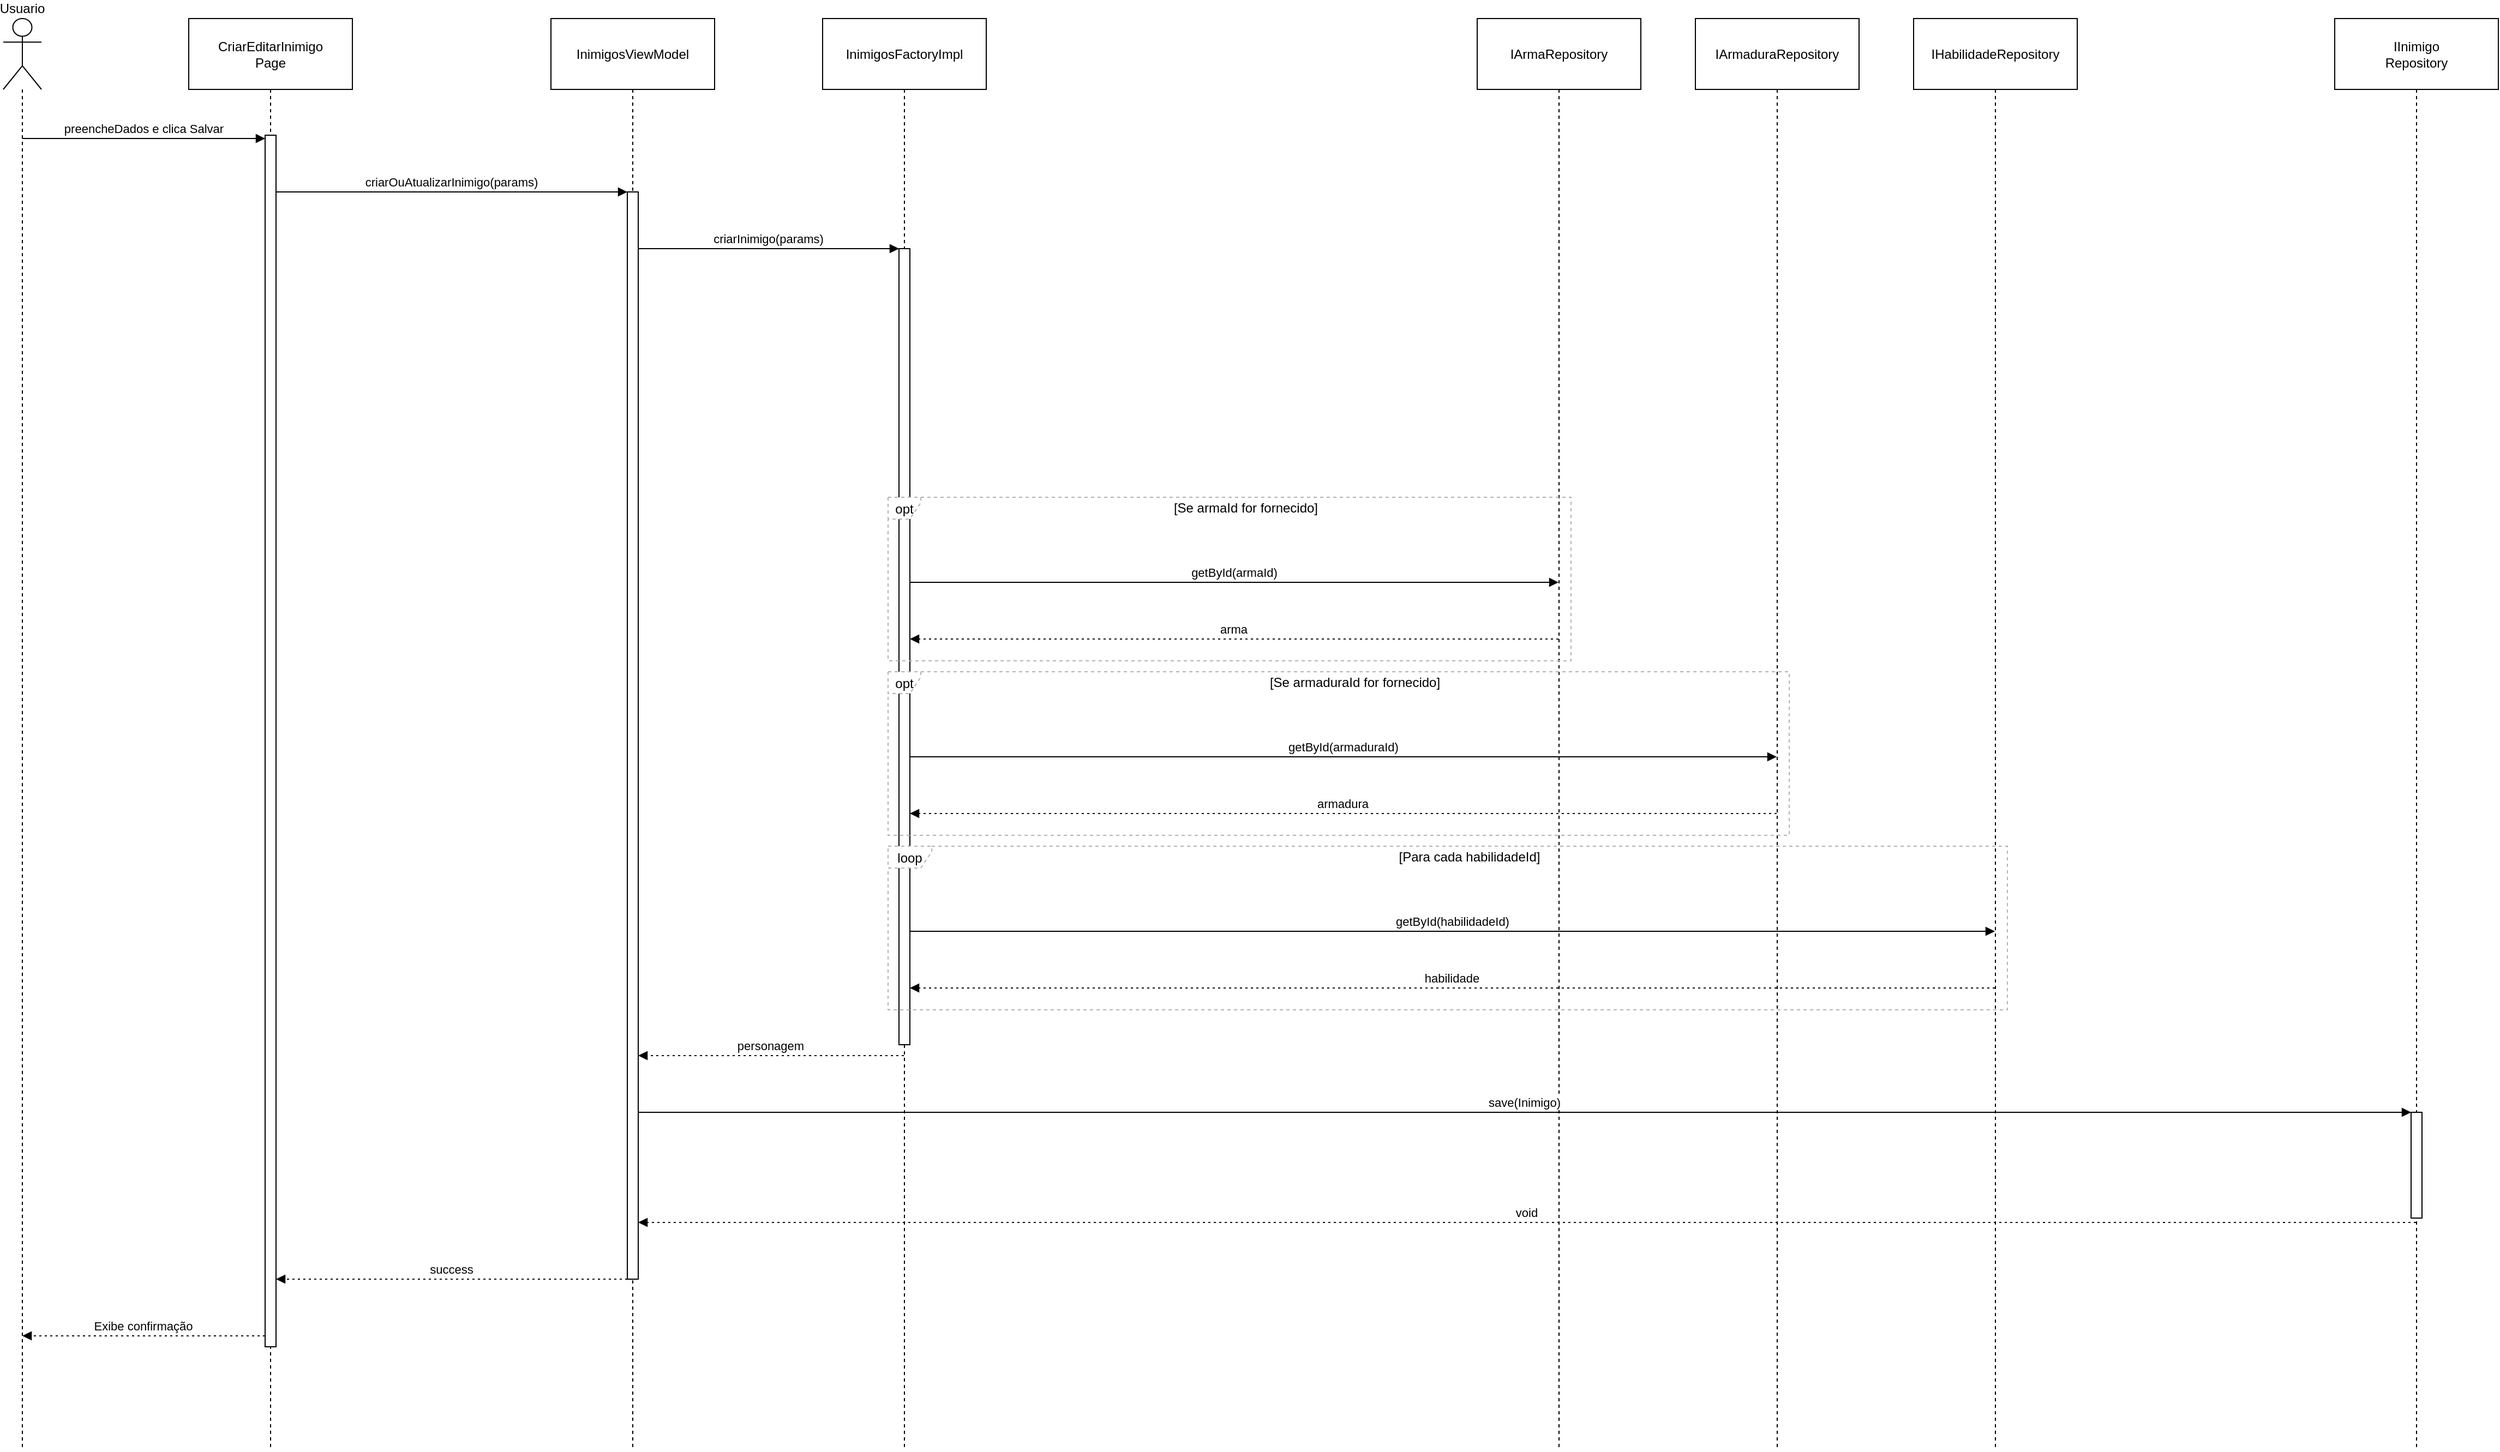 <mxfile version="27.2.0">
  <diagram name="Página-1" id="h6Lc9-Aa9NwLF9lz0sNI">
    <mxGraphModel grid="1" page="1" gridSize="10" guides="1" tooltips="1" connect="1" arrows="1" fold="1" pageScale="1" pageWidth="827" pageHeight="1169" math="0" shadow="0">
      <root>
        <mxCell id="0" />
        <mxCell id="1" parent="0" />
        <mxCell id="zAMTziLPSuE06uTlCKtZ-1" value="Usuario" style="shape=umlLifeline;perimeter=lifelinePerimeter;whiteSpace=wrap;container=1;dropTarget=0;collapsible=0;recursiveResize=0;outlineConnect=0;portConstraint=eastwest;newEdgeStyle={&quot;edgeStyle&quot;:&quot;elbowEdgeStyle&quot;,&quot;elbow&quot;:&quot;vertical&quot;,&quot;curved&quot;:0,&quot;rounded&quot;:0};participant=umlActor;verticalAlign=bottom;labelPosition=center;verticalLabelPosition=top;align=center;size=65;" vertex="1" parent="1">
          <mxGeometry x="1500" y="870" width="35" height="1313" as="geometry" />
        </mxCell>
        <mxCell id="zAMTziLPSuE06uTlCKtZ-2" value="CriarEditarInimigo&#xa;Page" style="shape=umlLifeline;perimeter=lifelinePerimeter;whiteSpace=wrap;container=1;dropTarget=0;collapsible=0;recursiveResize=0;outlineConnect=0;portConstraint=eastwest;newEdgeStyle={&quot;edgeStyle&quot;:&quot;elbowEdgeStyle&quot;,&quot;elbow&quot;:&quot;vertical&quot;,&quot;curved&quot;:0,&quot;rounded&quot;:0};size=65;" vertex="1" parent="1">
          <mxGeometry x="1670" y="870" width="150" height="1313" as="geometry" />
        </mxCell>
        <mxCell id="zAMTziLPSuE06uTlCKtZ-3" value="" style="points=[];perimeter=orthogonalPerimeter;outlineConnect=0;targetShapes=umlLifeline;portConstraint=eastwest;newEdgeStyle={&quot;edgeStyle&quot;:&quot;elbowEdgeStyle&quot;,&quot;elbow&quot;:&quot;vertical&quot;,&quot;curved&quot;:0,&quot;rounded&quot;:0}" vertex="1" parent="zAMTziLPSuE06uTlCKtZ-2">
          <mxGeometry x="70" y="107" width="10" height="1111" as="geometry" />
        </mxCell>
        <mxCell id="zAMTziLPSuE06uTlCKtZ-4" value="InimigosViewModel" style="shape=umlLifeline;perimeter=lifelinePerimeter;whiteSpace=wrap;container=1;dropTarget=0;collapsible=0;recursiveResize=0;outlineConnect=0;portConstraint=eastwest;newEdgeStyle={&quot;edgeStyle&quot;:&quot;elbowEdgeStyle&quot;,&quot;elbow&quot;:&quot;vertical&quot;,&quot;curved&quot;:0,&quot;rounded&quot;:0};size=65;" vertex="1" parent="1">
          <mxGeometry x="2002" y="870" width="150" height="1313" as="geometry" />
        </mxCell>
        <mxCell id="zAMTziLPSuE06uTlCKtZ-5" value="" style="points=[];perimeter=orthogonalPerimeter;outlineConnect=0;targetShapes=umlLifeline;portConstraint=eastwest;newEdgeStyle={&quot;edgeStyle&quot;:&quot;elbowEdgeStyle&quot;,&quot;elbow&quot;:&quot;vertical&quot;,&quot;curved&quot;:0,&quot;rounded&quot;:0}" vertex="1" parent="zAMTziLPSuE06uTlCKtZ-4">
          <mxGeometry x="70" y="159" width="10" height="997" as="geometry" />
        </mxCell>
        <mxCell id="zAMTziLPSuE06uTlCKtZ-6" value="InimigosFactoryImpl" style="shape=umlLifeline;perimeter=lifelinePerimeter;whiteSpace=wrap;container=1;dropTarget=0;collapsible=0;recursiveResize=0;outlineConnect=0;portConstraint=eastwest;newEdgeStyle={&quot;edgeStyle&quot;:&quot;elbowEdgeStyle&quot;,&quot;elbow&quot;:&quot;vertical&quot;,&quot;curved&quot;:0,&quot;rounded&quot;:0};size=65;" vertex="1" parent="1">
          <mxGeometry x="2251" y="870" width="150" height="1313" as="geometry" />
        </mxCell>
        <mxCell id="zAMTziLPSuE06uTlCKtZ-7" value="" style="points=[];perimeter=orthogonalPerimeter;outlineConnect=0;targetShapes=umlLifeline;portConstraint=eastwest;newEdgeStyle={&quot;edgeStyle&quot;:&quot;elbowEdgeStyle&quot;,&quot;elbow&quot;:&quot;vertical&quot;,&quot;curved&quot;:0,&quot;rounded&quot;:0}" vertex="1" parent="zAMTziLPSuE06uTlCKtZ-6">
          <mxGeometry x="70" y="211" width="10" height="730" as="geometry" />
        </mxCell>
        <mxCell id="zAMTziLPSuE06uTlCKtZ-10" value="IArmaRepository" style="shape=umlLifeline;perimeter=lifelinePerimeter;whiteSpace=wrap;container=1;dropTarget=0;collapsible=0;recursiveResize=0;outlineConnect=0;portConstraint=eastwest;newEdgeStyle={&quot;edgeStyle&quot;:&quot;elbowEdgeStyle&quot;,&quot;elbow&quot;:&quot;vertical&quot;,&quot;curved&quot;:0,&quot;rounded&quot;:0};size=65;" vertex="1" parent="1">
          <mxGeometry x="2851" y="870" width="150" height="1313" as="geometry" />
        </mxCell>
        <mxCell id="zAMTziLPSuE06uTlCKtZ-11" value="IArmaduraRepository" style="shape=umlLifeline;perimeter=lifelinePerimeter;whiteSpace=wrap;container=1;dropTarget=0;collapsible=0;recursiveResize=0;outlineConnect=0;portConstraint=eastwest;newEdgeStyle={&quot;edgeStyle&quot;:&quot;elbowEdgeStyle&quot;,&quot;elbow&quot;:&quot;vertical&quot;,&quot;curved&quot;:0,&quot;rounded&quot;:0};size=65;" vertex="1" parent="1">
          <mxGeometry x="3051" y="870" width="150" height="1313" as="geometry" />
        </mxCell>
        <mxCell id="zAMTziLPSuE06uTlCKtZ-12" value="IHabilidadeRepository" style="shape=umlLifeline;perimeter=lifelinePerimeter;whiteSpace=wrap;container=1;dropTarget=0;collapsible=0;recursiveResize=0;outlineConnect=0;portConstraint=eastwest;newEdgeStyle={&quot;edgeStyle&quot;:&quot;elbowEdgeStyle&quot;,&quot;elbow&quot;:&quot;vertical&quot;,&quot;curved&quot;:0,&quot;rounded&quot;:0};size=65;" vertex="1" parent="1">
          <mxGeometry x="3251" y="870" width="150" height="1313" as="geometry" />
        </mxCell>
        <mxCell id="zAMTziLPSuE06uTlCKtZ-13" value="IInimigo&#xa;Repository" style="shape=umlLifeline;perimeter=lifelinePerimeter;whiteSpace=wrap;container=1;dropTarget=0;collapsible=0;recursiveResize=0;outlineConnect=0;portConstraint=eastwest;newEdgeStyle={&quot;edgeStyle&quot;:&quot;elbowEdgeStyle&quot;,&quot;elbow&quot;:&quot;vertical&quot;,&quot;curved&quot;:0,&quot;rounded&quot;:0};size=65;" vertex="1" parent="1">
          <mxGeometry x="3637" y="870" width="150" height="1313" as="geometry" />
        </mxCell>
        <mxCell id="zAMTziLPSuE06uTlCKtZ-14" value="" style="points=[];perimeter=orthogonalPerimeter;outlineConnect=0;targetShapes=umlLifeline;portConstraint=eastwest;newEdgeStyle={&quot;edgeStyle&quot;:&quot;elbowEdgeStyle&quot;,&quot;elbow&quot;:&quot;vertical&quot;,&quot;curved&quot;:0,&quot;rounded&quot;:0}" vertex="1" parent="zAMTziLPSuE06uTlCKtZ-13">
          <mxGeometry x="70" y="1003" width="10" height="97" as="geometry" />
        </mxCell>
        <mxCell id="zAMTziLPSuE06uTlCKtZ-15" value="opt" style="shape=umlFrame;dashed=1;pointerEvents=0;dropTarget=0;strokeColor=#B3B3B3;height=20;width=30" vertex="1" parent="1">
          <mxGeometry x="2311" y="1309" width="626" height="150" as="geometry" />
        </mxCell>
        <mxCell id="zAMTziLPSuE06uTlCKtZ-16" value="[Se armaId for fornecido]" style="text;strokeColor=none;fillColor=none;align=center;verticalAlign=middle;whiteSpace=wrap;" vertex="1" parent="zAMTziLPSuE06uTlCKtZ-15">
          <mxGeometry x="30" width="596" height="20" as="geometry" />
        </mxCell>
        <mxCell id="zAMTziLPSuE06uTlCKtZ-17" value="opt" style="shape=umlFrame;dashed=1;pointerEvents=0;dropTarget=0;strokeColor=#B3B3B3;height=20;width=30" vertex="1" parent="1">
          <mxGeometry x="2311" y="1469" width="826" height="150" as="geometry" />
        </mxCell>
        <mxCell id="zAMTziLPSuE06uTlCKtZ-18" value="[Se armaduraId for fornecido]" style="text;strokeColor=none;fillColor=none;align=center;verticalAlign=middle;whiteSpace=wrap;" vertex="1" parent="zAMTziLPSuE06uTlCKtZ-17">
          <mxGeometry x="30" width="796" height="20" as="geometry" />
        </mxCell>
        <mxCell id="zAMTziLPSuE06uTlCKtZ-19" value="loop" style="shape=umlFrame;dashed=1;pointerEvents=0;dropTarget=0;strokeColor=#B3B3B3;height=20;width=40" vertex="1" parent="1">
          <mxGeometry x="2311" y="1629" width="1026" height="150" as="geometry" />
        </mxCell>
        <mxCell id="zAMTziLPSuE06uTlCKtZ-20" value="[Para cada habilidadeId]" style="text;strokeColor=none;fillColor=none;align=center;verticalAlign=middle;whiteSpace=wrap;" vertex="1" parent="zAMTziLPSuE06uTlCKtZ-19">
          <mxGeometry x="40" width="986" height="20" as="geometry" />
        </mxCell>
        <mxCell id="zAMTziLPSuE06uTlCKtZ-21" value="preencheDados e clica Salvar" style="verticalAlign=bottom;edgeStyle=elbowEdgeStyle;elbow=vertical;curved=0;rounded=0;endArrow=block;" edge="1" parent="1" source="zAMTziLPSuE06uTlCKtZ-1" target="zAMTziLPSuE06uTlCKtZ-3">
          <mxGeometry relative="1" as="geometry">
            <Array as="points">
              <mxPoint x="1620" y="980" />
            </Array>
          </mxGeometry>
        </mxCell>
        <mxCell id="zAMTziLPSuE06uTlCKtZ-22" value="criarOuAtualizarInimigo(params)" style="verticalAlign=bottom;edgeStyle=elbowEdgeStyle;elbow=vertical;curved=0;rounded=0;endArrow=block;" edge="1" parent="1" source="zAMTziLPSuE06uTlCKtZ-3" target="zAMTziLPSuE06uTlCKtZ-5">
          <mxGeometry relative="1" as="geometry">
            <Array as="points">
              <mxPoint x="1922" y="1029" />
            </Array>
          </mxGeometry>
        </mxCell>
        <mxCell id="zAMTziLPSuE06uTlCKtZ-23" value="criarInimigo(params)" style="verticalAlign=bottom;edgeStyle=elbowEdgeStyle;elbow=vertical;curved=0;rounded=0;endArrow=block;" edge="1" parent="1" source="zAMTziLPSuE06uTlCKtZ-5" target="zAMTziLPSuE06uTlCKtZ-7">
          <mxGeometry relative="1" as="geometry">
            <Array as="points">
              <mxPoint x="2212" y="1081" />
            </Array>
          </mxGeometry>
        </mxCell>
        <mxCell id="zAMTziLPSuE06uTlCKtZ-28" value="getById(armaId)" style="verticalAlign=bottom;edgeStyle=elbowEdgeStyle;elbow=vertical;curved=0;rounded=0;endArrow=block;" edge="1" parent="1" source="zAMTziLPSuE06uTlCKtZ-7" target="zAMTziLPSuE06uTlCKtZ-10">
          <mxGeometry relative="1" as="geometry">
            <Array as="points">
              <mxPoint x="2637" y="1387" />
            </Array>
          </mxGeometry>
        </mxCell>
        <mxCell id="zAMTziLPSuE06uTlCKtZ-29" value="arma" style="verticalAlign=bottom;edgeStyle=elbowEdgeStyle;elbow=vertical;curved=0;rounded=0;dashed=1;dashPattern=2 3;endArrow=block;" edge="1" parent="1" source="zAMTziLPSuE06uTlCKtZ-10" target="zAMTziLPSuE06uTlCKtZ-7">
          <mxGeometry relative="1" as="geometry">
            <Array as="points">
              <mxPoint x="2640" y="1439" />
            </Array>
          </mxGeometry>
        </mxCell>
        <mxCell id="zAMTziLPSuE06uTlCKtZ-30" value="getById(armaduraId)" style="verticalAlign=bottom;edgeStyle=elbowEdgeStyle;elbow=vertical;curved=0;rounded=0;endArrow=block;" edge="1" parent="1" source="zAMTziLPSuE06uTlCKtZ-7" target="zAMTziLPSuE06uTlCKtZ-11">
          <mxGeometry relative="1" as="geometry">
            <Array as="points">
              <mxPoint x="2737" y="1547" />
            </Array>
          </mxGeometry>
        </mxCell>
        <mxCell id="zAMTziLPSuE06uTlCKtZ-31" value="armadura" style="verticalAlign=bottom;edgeStyle=elbowEdgeStyle;elbow=vertical;curved=0;rounded=0;dashed=1;dashPattern=2 3;endArrow=block;" edge="1" parent="1" source="zAMTziLPSuE06uTlCKtZ-11" target="zAMTziLPSuE06uTlCKtZ-7">
          <mxGeometry relative="1" as="geometry">
            <Array as="points">
              <mxPoint x="2740" y="1599" />
            </Array>
          </mxGeometry>
        </mxCell>
        <mxCell id="zAMTziLPSuE06uTlCKtZ-32" value="getById(habilidadeId)" style="verticalAlign=bottom;edgeStyle=elbowEdgeStyle;elbow=vertical;curved=0;rounded=0;endArrow=block;" edge="1" parent="1" source="zAMTziLPSuE06uTlCKtZ-7" target="zAMTziLPSuE06uTlCKtZ-12">
          <mxGeometry relative="1" as="geometry">
            <Array as="points">
              <mxPoint x="2837" y="1707" />
            </Array>
          </mxGeometry>
        </mxCell>
        <mxCell id="zAMTziLPSuE06uTlCKtZ-33" value="habilidade" style="verticalAlign=bottom;edgeStyle=elbowEdgeStyle;elbow=vertical;curved=0;rounded=0;dashed=1;dashPattern=2 3;endArrow=block;" edge="1" parent="1" source="zAMTziLPSuE06uTlCKtZ-12" target="zAMTziLPSuE06uTlCKtZ-7">
          <mxGeometry relative="1" as="geometry">
            <Array as="points">
              <mxPoint x="2840" y="1759" />
            </Array>
          </mxGeometry>
        </mxCell>
        <mxCell id="zAMTziLPSuE06uTlCKtZ-34" value="personagem" style="verticalAlign=bottom;edgeStyle=elbowEdgeStyle;elbow=vertical;curved=0;rounded=0;dashed=1;dashPattern=2 3;endArrow=block;" edge="1" parent="1" source="zAMTziLPSuE06uTlCKtZ-6" target="zAMTziLPSuE06uTlCKtZ-5">
          <mxGeometry relative="1" as="geometry">
            <Array as="points">
              <mxPoint x="2213" y="1821" />
            </Array>
          </mxGeometry>
        </mxCell>
        <mxCell id="zAMTziLPSuE06uTlCKtZ-35" value="save(Inimigo)" style="verticalAlign=bottom;edgeStyle=elbowEdgeStyle;elbow=horizontal;curved=0;rounded=0;endArrow=block;" edge="1" parent="1" source="zAMTziLPSuE06uTlCKtZ-5" target="zAMTziLPSuE06uTlCKtZ-14">
          <mxGeometry relative="1" as="geometry">
            <Array as="points">
              <mxPoint x="2905" y="1873" />
            </Array>
          </mxGeometry>
        </mxCell>
        <mxCell id="zAMTziLPSuE06uTlCKtZ-36" value="void" style="verticalAlign=bottom;edgeStyle=elbowEdgeStyle;elbow=vertical;curved=0;rounded=0;dashed=1;dashPattern=2 3;endArrow=block;" edge="1" parent="1" source="zAMTziLPSuE06uTlCKtZ-13" target="zAMTziLPSuE06uTlCKtZ-5">
          <mxGeometry relative="1" as="geometry">
            <Array as="points">
              <mxPoint x="2906" y="1974" />
            </Array>
          </mxGeometry>
        </mxCell>
        <mxCell id="zAMTziLPSuE06uTlCKtZ-37" value="success" style="verticalAlign=bottom;edgeStyle=elbowEdgeStyle;elbow=vertical;curved=0;rounded=0;dashed=1;dashPattern=2 3;endArrow=block;" edge="1" parent="1" source="zAMTziLPSuE06uTlCKtZ-5" target="zAMTziLPSuE06uTlCKtZ-3">
          <mxGeometry relative="1" as="geometry">
            <Array as="points">
              <mxPoint x="1923" y="2026" />
            </Array>
          </mxGeometry>
        </mxCell>
        <mxCell id="zAMTziLPSuE06uTlCKtZ-38" value="Exibe confirmação" style="verticalAlign=bottom;edgeStyle=elbowEdgeStyle;elbow=vertical;curved=0;rounded=0;dashed=1;dashPattern=2 3;endArrow=block;" edge="1" parent="1" source="zAMTziLPSuE06uTlCKtZ-3" target="zAMTziLPSuE06uTlCKtZ-1">
          <mxGeometry relative="1" as="geometry">
            <Array as="points">
              <mxPoint x="1670" y="2078" />
            </Array>
          </mxGeometry>
        </mxCell>
      </root>
    </mxGraphModel>
  </diagram>
</mxfile>

